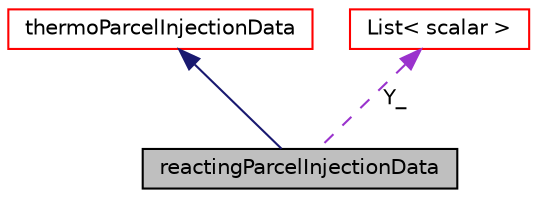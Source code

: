 digraph "reactingParcelInjectionData"
{
  bgcolor="transparent";
  edge [fontname="Helvetica",fontsize="10",labelfontname="Helvetica",labelfontsize="10"];
  node [fontname="Helvetica",fontsize="10",shape=record];
  Node1 [label="reactingParcelInjectionData",height=0.2,width=0.4,color="black", fillcolor="grey75", style="filled", fontcolor="black"];
  Node2 -> Node1 [dir="back",color="midnightblue",fontsize="10",style="solid",fontname="Helvetica"];
  Node2 [label="thermoParcelInjectionData",height=0.2,width=0.4,color="red",URL="$a02606.html",tooltip="Container class to provide injection data for thermodynamic parcels. "];
  Node3 -> Node1 [dir="back",color="darkorchid3",fontsize="10",style="dashed",label=" Y_" ,fontname="Helvetica"];
  Node3 [label="List\< scalar \>",height=0.2,width=0.4,color="red",URL="$a01366.html"];
}
